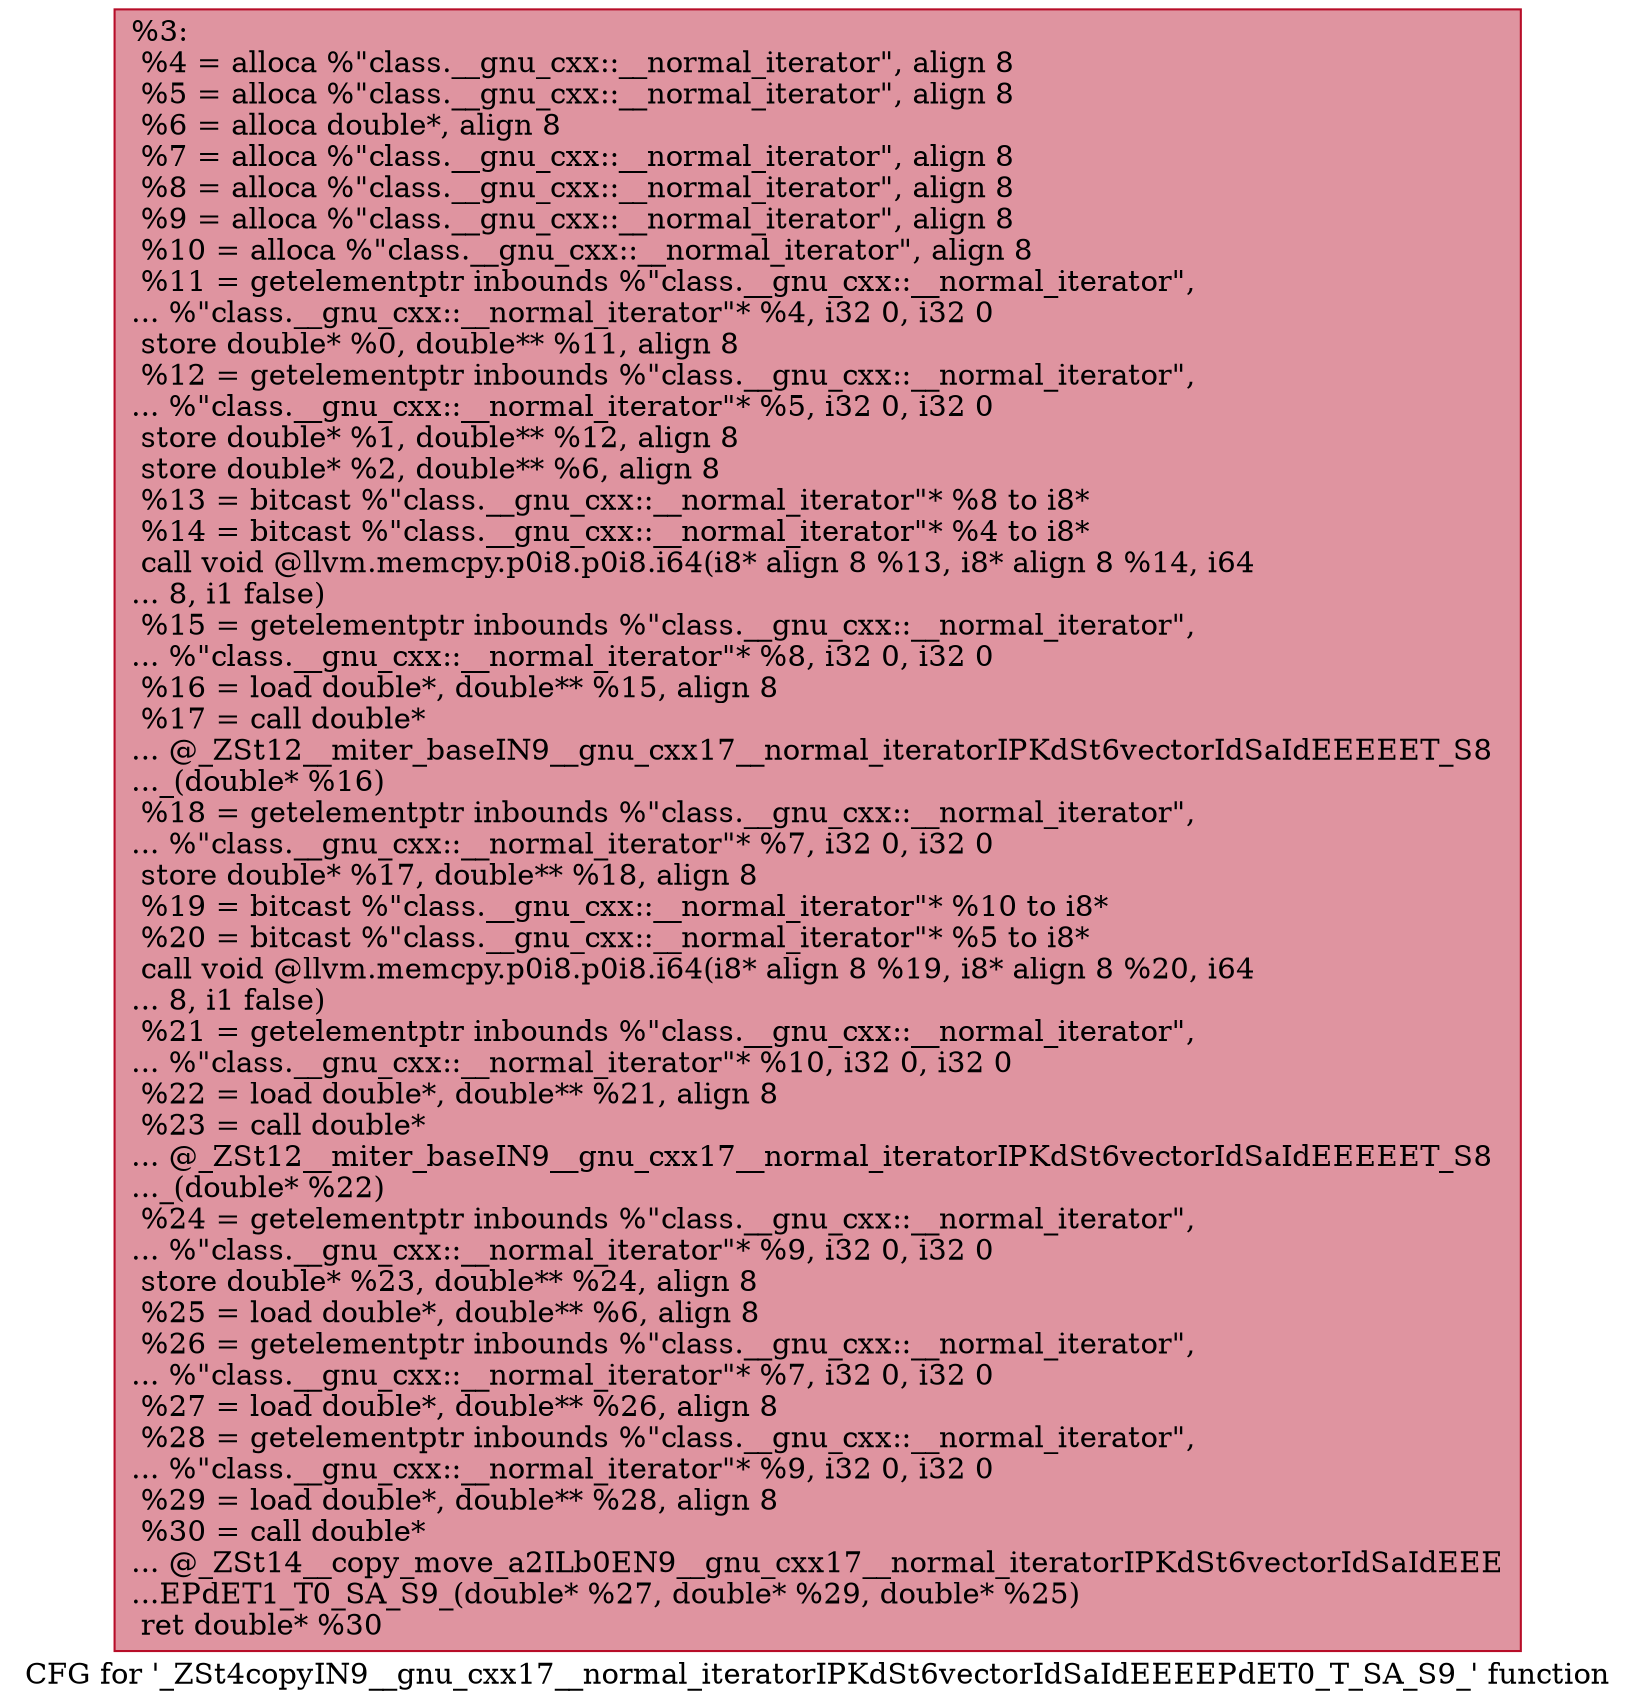 digraph "CFG for '_ZSt4copyIN9__gnu_cxx17__normal_iteratorIPKdSt6vectorIdSaIdEEEEPdET0_T_SA_S9_' function" {
	label="CFG for '_ZSt4copyIN9__gnu_cxx17__normal_iteratorIPKdSt6vectorIdSaIdEEEEPdET0_T_SA_S9_' function";

	Node0x555c7372a5e0 [shape=record,color="#b70d28ff", style=filled, fillcolor="#b70d2870",label="{%3:\l  %4 = alloca %\"class.__gnu_cxx::__normal_iterator\", align 8\l  %5 = alloca %\"class.__gnu_cxx::__normal_iterator\", align 8\l  %6 = alloca double*, align 8\l  %7 = alloca %\"class.__gnu_cxx::__normal_iterator\", align 8\l  %8 = alloca %\"class.__gnu_cxx::__normal_iterator\", align 8\l  %9 = alloca %\"class.__gnu_cxx::__normal_iterator\", align 8\l  %10 = alloca %\"class.__gnu_cxx::__normal_iterator\", align 8\l  %11 = getelementptr inbounds %\"class.__gnu_cxx::__normal_iterator\",\l... %\"class.__gnu_cxx::__normal_iterator\"* %4, i32 0, i32 0\l  store double* %0, double** %11, align 8\l  %12 = getelementptr inbounds %\"class.__gnu_cxx::__normal_iterator\",\l... %\"class.__gnu_cxx::__normal_iterator\"* %5, i32 0, i32 0\l  store double* %1, double** %12, align 8\l  store double* %2, double** %6, align 8\l  %13 = bitcast %\"class.__gnu_cxx::__normal_iterator\"* %8 to i8*\l  %14 = bitcast %\"class.__gnu_cxx::__normal_iterator\"* %4 to i8*\l  call void @llvm.memcpy.p0i8.p0i8.i64(i8* align 8 %13, i8* align 8 %14, i64\l... 8, i1 false)\l  %15 = getelementptr inbounds %\"class.__gnu_cxx::__normal_iterator\",\l... %\"class.__gnu_cxx::__normal_iterator\"* %8, i32 0, i32 0\l  %16 = load double*, double** %15, align 8\l  %17 = call double*\l... @_ZSt12__miter_baseIN9__gnu_cxx17__normal_iteratorIPKdSt6vectorIdSaIdEEEEET_S8\l..._(double* %16)\l  %18 = getelementptr inbounds %\"class.__gnu_cxx::__normal_iterator\",\l... %\"class.__gnu_cxx::__normal_iterator\"* %7, i32 0, i32 0\l  store double* %17, double** %18, align 8\l  %19 = bitcast %\"class.__gnu_cxx::__normal_iterator\"* %10 to i8*\l  %20 = bitcast %\"class.__gnu_cxx::__normal_iterator\"* %5 to i8*\l  call void @llvm.memcpy.p0i8.p0i8.i64(i8* align 8 %19, i8* align 8 %20, i64\l... 8, i1 false)\l  %21 = getelementptr inbounds %\"class.__gnu_cxx::__normal_iterator\",\l... %\"class.__gnu_cxx::__normal_iterator\"* %10, i32 0, i32 0\l  %22 = load double*, double** %21, align 8\l  %23 = call double*\l... @_ZSt12__miter_baseIN9__gnu_cxx17__normal_iteratorIPKdSt6vectorIdSaIdEEEEET_S8\l..._(double* %22)\l  %24 = getelementptr inbounds %\"class.__gnu_cxx::__normal_iterator\",\l... %\"class.__gnu_cxx::__normal_iterator\"* %9, i32 0, i32 0\l  store double* %23, double** %24, align 8\l  %25 = load double*, double** %6, align 8\l  %26 = getelementptr inbounds %\"class.__gnu_cxx::__normal_iterator\",\l... %\"class.__gnu_cxx::__normal_iterator\"* %7, i32 0, i32 0\l  %27 = load double*, double** %26, align 8\l  %28 = getelementptr inbounds %\"class.__gnu_cxx::__normal_iterator\",\l... %\"class.__gnu_cxx::__normal_iterator\"* %9, i32 0, i32 0\l  %29 = load double*, double** %28, align 8\l  %30 = call double*\l... @_ZSt14__copy_move_a2ILb0EN9__gnu_cxx17__normal_iteratorIPKdSt6vectorIdSaIdEEE\l...EPdET1_T0_SA_S9_(double* %27, double* %29, double* %25)\l  ret double* %30\l}"];
}
